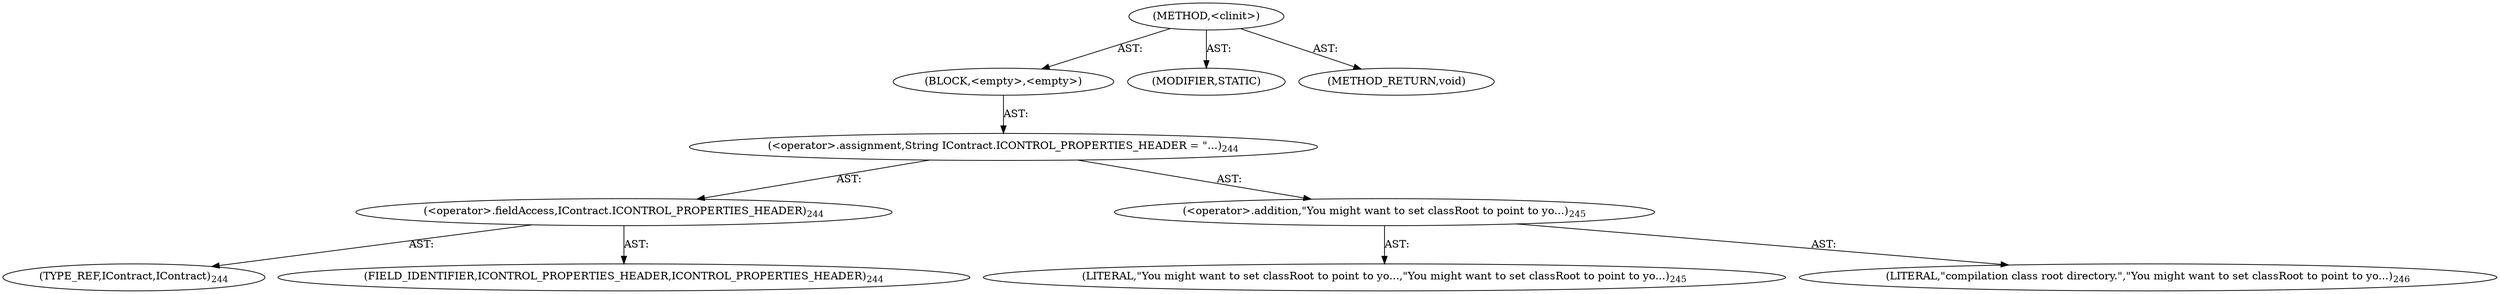 digraph "&lt;clinit&gt;" {  
"111669149731" [label = <(METHOD,&lt;clinit&gt;)> ]
"25769803891" [label = <(BLOCK,&lt;empty&gt;,&lt;empty&gt;)> ]
"30064771725" [label = <(&lt;operator&gt;.assignment,String IContract.ICONTROL_PROPERTIES_HEADER = &quot;...)<SUB>244</SUB>> ]
"30064771726" [label = <(&lt;operator&gt;.fieldAccess,IContract.ICONTROL_PROPERTIES_HEADER)<SUB>244</SUB>> ]
"180388626439" [label = <(TYPE_REF,IContract,IContract)<SUB>244</SUB>> ]
"55834575000" [label = <(FIELD_IDENTIFIER,ICONTROL_PROPERTIES_HEADER,ICONTROL_PROPERTIES_HEADER)<SUB>244</SUB>> ]
"30064771727" [label = <(&lt;operator&gt;.addition,&quot;You might want to set classRoot to point to yo...)<SUB>245</SUB>> ]
"90194313373" [label = <(LITERAL,&quot;You might want to set classRoot to point to yo...,&quot;You might want to set classRoot to point to yo...)<SUB>245</SUB>> ]
"90194313374" [label = <(LITERAL,&quot;compilation class root directory.&quot;,&quot;You might want to set classRoot to point to yo...)<SUB>246</SUB>> ]
"133143986274" [label = <(MODIFIER,STATIC)> ]
"128849018915" [label = <(METHOD_RETURN,void)> ]
  "111669149731" -> "25769803891"  [ label = "AST: "] 
  "111669149731" -> "133143986274"  [ label = "AST: "] 
  "111669149731" -> "128849018915"  [ label = "AST: "] 
  "25769803891" -> "30064771725"  [ label = "AST: "] 
  "30064771725" -> "30064771726"  [ label = "AST: "] 
  "30064771725" -> "30064771727"  [ label = "AST: "] 
  "30064771726" -> "180388626439"  [ label = "AST: "] 
  "30064771726" -> "55834575000"  [ label = "AST: "] 
  "30064771727" -> "90194313373"  [ label = "AST: "] 
  "30064771727" -> "90194313374"  [ label = "AST: "] 
}
